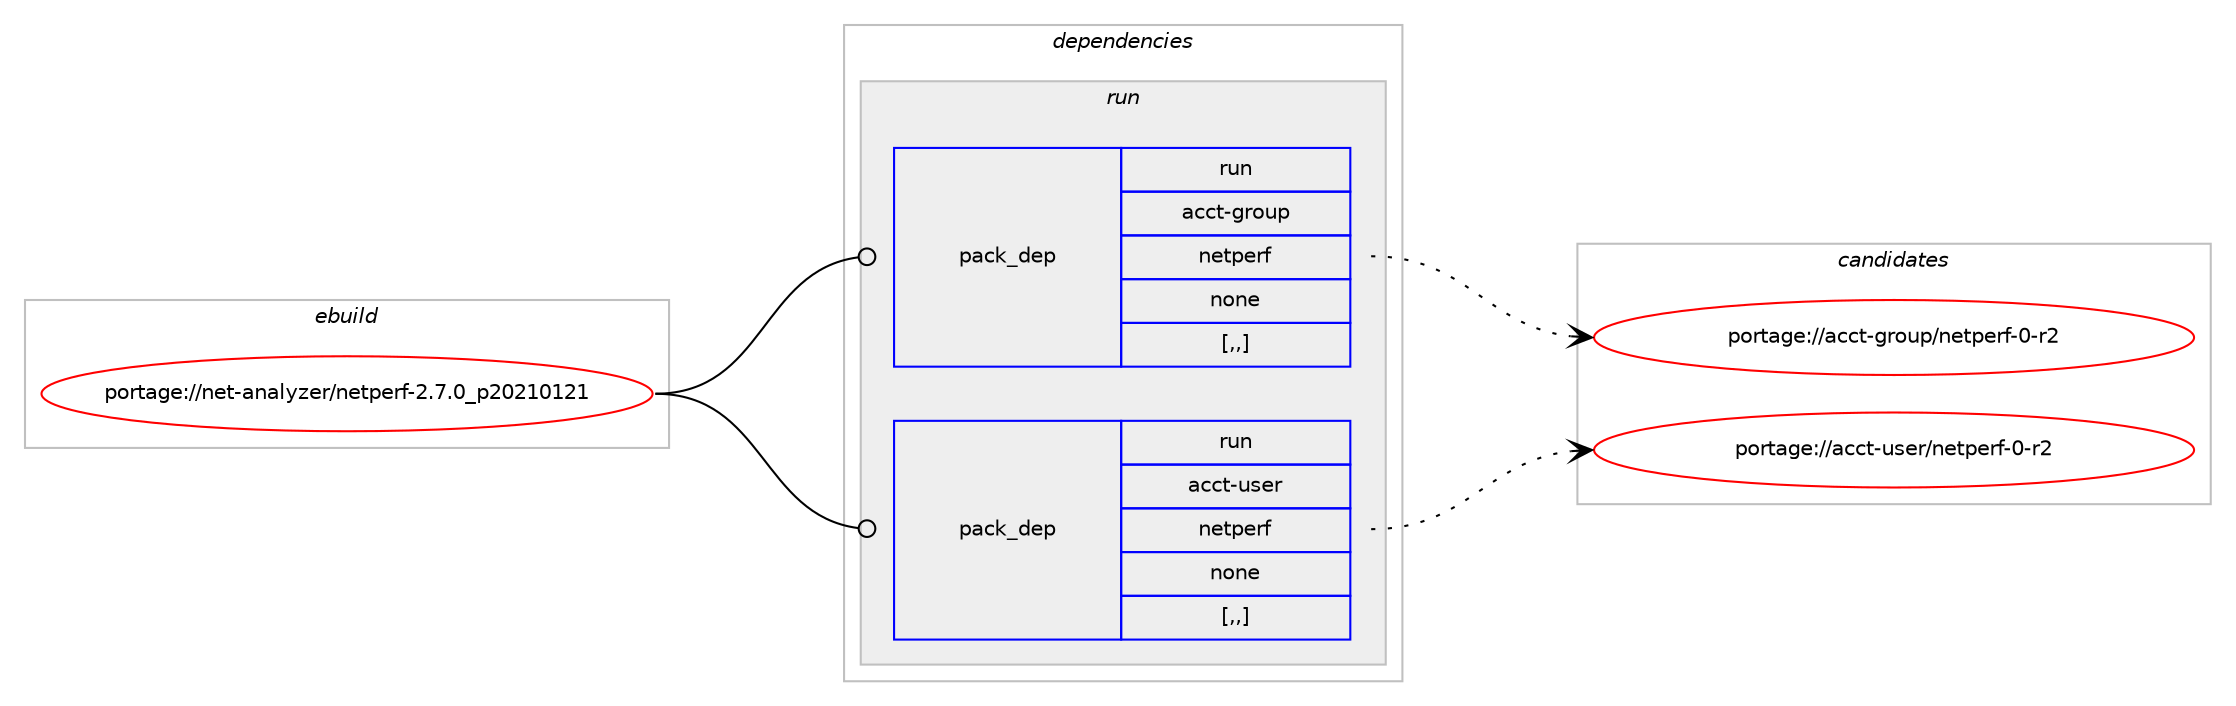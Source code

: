 digraph prolog {

# *************
# Graph options
# *************

newrank=true;
concentrate=true;
compound=true;
graph [rankdir=LR,fontname=Helvetica,fontsize=10,ranksep=1.5];#, ranksep=2.5, nodesep=0.2];
edge  [arrowhead=vee];
node  [fontname=Helvetica,fontsize=10];

# **********
# The ebuild
# **********

subgraph cluster_leftcol {
color=gray;
label=<<i>ebuild</i>>;
id [label="portage://net-analyzer/netperf-2.7.0_p20210121", color=red, width=4, href="../net-analyzer/netperf-2.7.0_p20210121.svg"];
}

# ****************
# The dependencies
# ****************

subgraph cluster_midcol {
color=gray;
label=<<i>dependencies</i>>;
subgraph cluster_compile {
fillcolor="#eeeeee";
style=filled;
label=<<i>compile</i>>;
}
subgraph cluster_compileandrun {
fillcolor="#eeeeee";
style=filled;
label=<<i>compile and run</i>>;
}
subgraph cluster_run {
fillcolor="#eeeeee";
style=filled;
label=<<i>run</i>>;
subgraph pack249053 {
dependency339144 [label=<<TABLE BORDER="0" CELLBORDER="1" CELLSPACING="0" CELLPADDING="4" WIDTH="220"><TR><TD ROWSPAN="6" CELLPADDING="30">pack_dep</TD></TR><TR><TD WIDTH="110">run</TD></TR><TR><TD>acct-group</TD></TR><TR><TD>netperf</TD></TR><TR><TD>none</TD></TR><TR><TD>[,,]</TD></TR></TABLE>>, shape=none, color=blue];
}
id:e -> dependency339144:w [weight=20,style="solid",arrowhead="odot"];
subgraph pack249054 {
dependency339145 [label=<<TABLE BORDER="0" CELLBORDER="1" CELLSPACING="0" CELLPADDING="4" WIDTH="220"><TR><TD ROWSPAN="6" CELLPADDING="30">pack_dep</TD></TR><TR><TD WIDTH="110">run</TD></TR><TR><TD>acct-user</TD></TR><TR><TD>netperf</TD></TR><TR><TD>none</TD></TR><TR><TD>[,,]</TD></TR></TABLE>>, shape=none, color=blue];
}
id:e -> dependency339145:w [weight=20,style="solid",arrowhead="odot"];
}
}

# **************
# The candidates
# **************

subgraph cluster_choices {
rank=same;
color=gray;
label=<<i>candidates</i>>;

subgraph choice249053 {
color=black;
nodesep=1;
choice979999116451031141111171124711010111611210111410245484511450 [label="portage://acct-group/netperf-0-r2", color=red, width=4,href="../acct-group/netperf-0-r2.svg"];
dependency339144:e -> choice979999116451031141111171124711010111611210111410245484511450:w [style=dotted,weight="100"];
}
subgraph choice249054 {
color=black;
nodesep=1;
choice979999116451171151011144711010111611210111410245484511450 [label="portage://acct-user/netperf-0-r2", color=red, width=4,href="../acct-user/netperf-0-r2.svg"];
dependency339145:e -> choice979999116451171151011144711010111611210111410245484511450:w [style=dotted,weight="100"];
}
}

}
